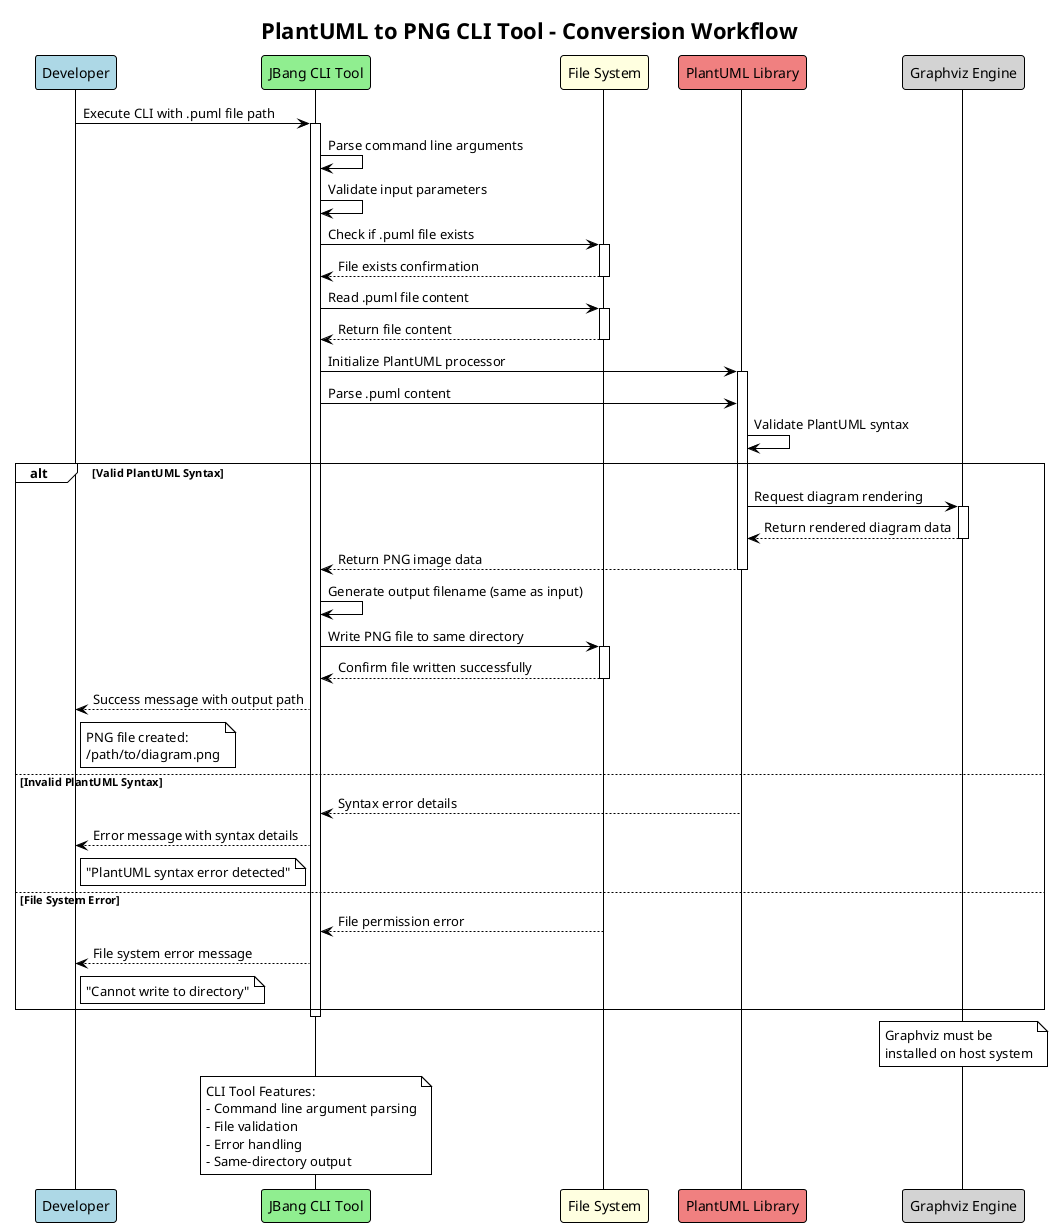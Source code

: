 @startuml PlantUML CLI Conversion Workflow
!theme plain
title PlantUML to PNG CLI Tool - Conversion Workflow

' Actors and Participants
participant "Developer" as Dev #LightBlue
participant "JBang CLI Tool" as CLI #LightGreen
participant "File System" as FS #LightYellow
participant "PlantUML Library" as PUML #LightCoral
participant "Graphviz Engine" as GV #LightGray

' Main Sequence Flow
Dev -> CLI : Execute CLI with .puml file path
activate CLI

CLI -> CLI : Parse command line arguments
CLI -> CLI : Validate input parameters

' File Input Validation
CLI -> FS : Check if .puml file exists
activate FS
FS --> CLI : File exists confirmation
deactivate FS

CLI -> FS : Read .puml file content
activate FS
FS --> CLI : Return file content
deactivate FS

' PlantUML Processing
CLI -> PUML : Initialize PlantUML processor
activate PUML

CLI -> PUML : Parse .puml content
PUML -> PUML : Validate PlantUML syntax

alt Valid PlantUML Syntax
  PUML -> GV : Request diagram rendering
  activate GV
  GV --> PUML : Return rendered diagram data
  deactivate GV

  PUML --> CLI : Return PNG image data
  deactivate PUML

  ' File Output Generation
  CLI -> CLI : Generate output filename (same as input)
  CLI -> FS : Write PNG file to same directory
  activate FS
  FS --> CLI : Confirm file written successfully
  deactivate FS

  CLI --> Dev : Success message with output path
  note right of Dev : PNG file created:\n/path/to/diagram.png

else Invalid PlantUML Syntax
  PUML --> CLI : Syntax error details
  deactivate PUML
  CLI --> Dev : Error message with syntax details
  note right of Dev : "PlantUML syntax error detected"

else File System Error
  FS --> CLI : File permission error
  CLI --> Dev : File system error message
  note right of Dev : "Cannot write to directory"

end

deactivate CLI

' Background Process Notes
note over GV : Graphviz must be\ninstalled on host system

note over CLI : CLI Tool Features:\n- Command line argument parsing\n- File validation\n- Error handling\n- Same-directory output

@enduml
